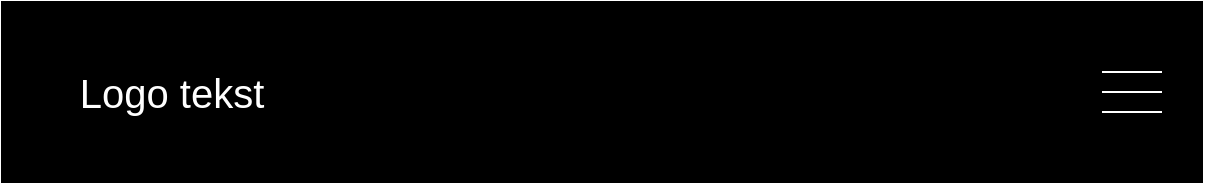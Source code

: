 <mxfile version="22.0.4" type="github">
  <diagram name="Side-1" id="ThcohBz7e5v_-iDLkV7m">
    <mxGraphModel dx="1160" dy="699" grid="1" gridSize="10" guides="1" tooltips="1" connect="1" arrows="1" fold="1" page="1" pageScale="1" pageWidth="600" pageHeight="1920" math="0" shadow="0">
      <root>
        <mxCell id="0" />
        <mxCell id="1" parent="0" />
        <mxCell id="1kd9kWbrG8DXb7ggbVa6-2" value="" style="rounded=0;whiteSpace=wrap;html=1;fillColor=#000000;" vertex="1" parent="1">
          <mxGeometry width="600" height="90" as="geometry" />
        </mxCell>
        <mxCell id="1kd9kWbrG8DXb7ggbVa6-3" value="Logo tekst" style="text;html=1;strokeColor=none;fillColor=none;align=center;verticalAlign=middle;whiteSpace=wrap;rounded=0;fontColor=#FFFFFF;fontSize=20;" vertex="1" parent="1">
          <mxGeometry x="20" y="30" width="130" height="30" as="geometry" />
        </mxCell>
        <mxCell id="1kd9kWbrG8DXb7ggbVa6-4" value="" style="line;strokeWidth=1;rotatable=0;dashed=0;labelPosition=right;align=left;verticalAlign=middle;spacingTop=0;spacingLeft=6;points=[];portConstraint=eastwest;fontColor=#FFFFFF;strokeColor=#FFFFFF;" vertex="1" parent="1">
          <mxGeometry x="550" y="30" width="30" height="10" as="geometry" />
        </mxCell>
        <mxCell id="1kd9kWbrG8DXb7ggbVa6-5" value="" style="line;strokeWidth=1;rotatable=0;dashed=0;labelPosition=right;align=left;verticalAlign=middle;spacingTop=0;spacingLeft=6;points=[];portConstraint=eastwest;fontColor=#FFFFFF;strokeColor=#FFFFFF;" vertex="1" parent="1">
          <mxGeometry x="550" y="40" width="30" height="10" as="geometry" />
        </mxCell>
        <mxCell id="1kd9kWbrG8DXb7ggbVa6-6" value="" style="line;strokeWidth=1;rotatable=0;dashed=0;labelPosition=right;align=left;verticalAlign=middle;spacingTop=0;spacingLeft=6;points=[];portConstraint=eastwest;fontColor=#FFFFFF;strokeColor=#FFFFFF;" vertex="1" parent="1">
          <mxGeometry x="550" y="50" width="30" height="10" as="geometry" />
        </mxCell>
      </root>
    </mxGraphModel>
  </diagram>
</mxfile>
